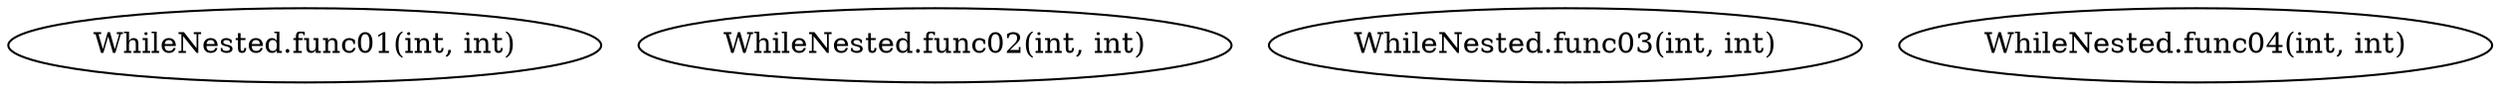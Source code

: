 digraph G {
  1 [ label="WhileNested.func01(int, int)" ];
  2 [ label="WhileNested.func02(int, int)" ];
  3 [ label="WhileNested.func03(int, int)" ];
  4 [ label="WhileNested.func04(int, int)" ];
}

